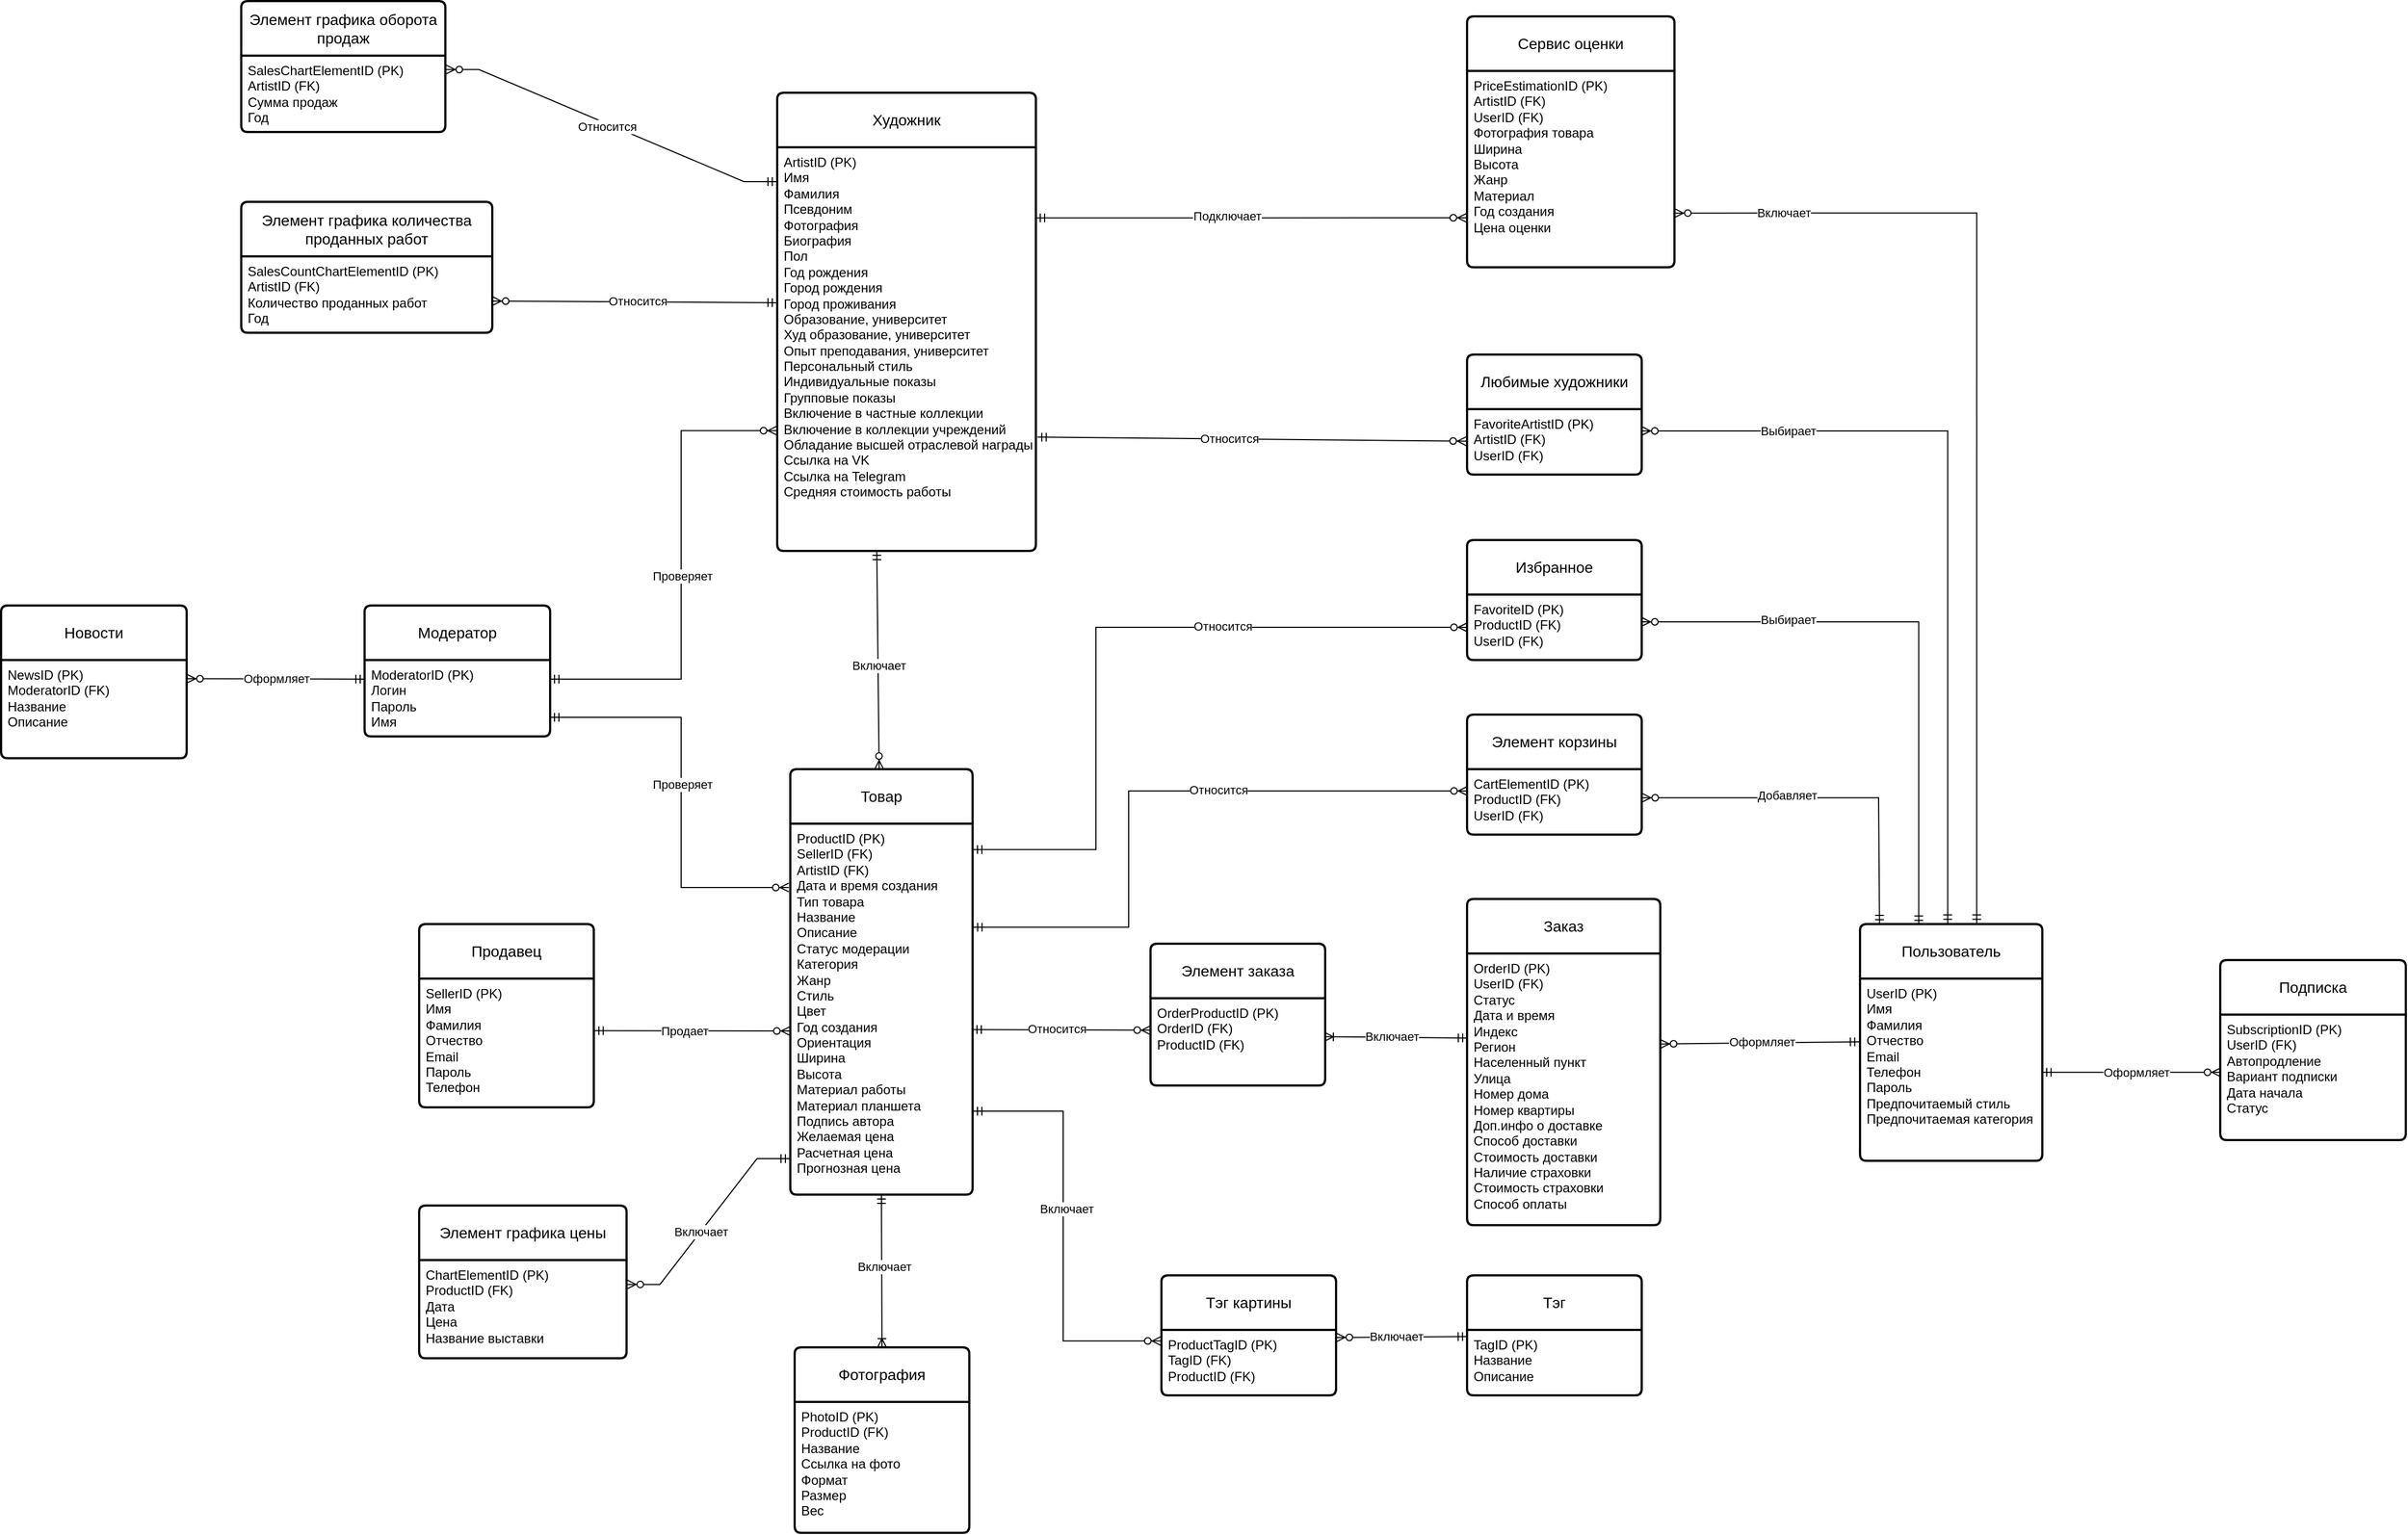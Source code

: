 <mxfile version="24.5.1" type="device">
  <diagram name="ERD 3 НФ" id="jO-on7NxnJroYGyvsP_D">
    <mxGraphModel dx="1696" dy="1676" grid="1" gridSize="10" guides="1" tooltips="1" connect="1" arrows="1" fold="1" page="1" pageScale="1" pageWidth="827" pageHeight="1169" math="0" shadow="0">
      <root>
        <mxCell id="5zkjgLcqmFGGX-YYX5kB-0" />
        <mxCell id="5zkjgLcqmFGGX-YYX5kB-1" parent="5zkjgLcqmFGGX-YYX5kB-0" />
        <mxCell id="5zkjgLcqmFGGX-YYX5kB-2" value="Товар" style="swimlane;childLayout=stackLayout;horizontal=1;startSize=50;horizontalStack=0;rounded=1;fontSize=14;fontStyle=0;strokeWidth=2;resizeParent=0;resizeLast=1;shadow=0;dashed=0;align=center;arcSize=4;whiteSpace=wrap;html=1;labelBackgroundColor=none;" parent="5zkjgLcqmFGGX-YYX5kB-1" vertex="1">
          <mxGeometry x="513" width="167" height="390" as="geometry" />
        </mxCell>
        <mxCell id="5zkjgLcqmFGGX-YYX5kB-3" value="&lt;div&gt;ProductID (PK)&lt;/div&gt;&lt;div&gt;SellerID&amp;nbsp;&lt;span style=&quot;background-color: initial;&quot;&gt;(FK)&lt;/span&gt;&lt;br&gt;&lt;/div&gt;&lt;div&gt;&lt;span style=&quot;&quot;&gt;ArtistID&amp;nbsp;&lt;/span&gt;&lt;span style=&quot;background-color: initial;&quot;&gt;(FK)&lt;/span&gt;&lt;/div&gt;&lt;div&gt;&lt;span style=&quot;&quot;&gt;Дата и время создания&lt;/span&gt;&lt;/div&gt;&lt;div&gt;&lt;span style=&quot;&quot;&gt;Тип товара&lt;/span&gt;&lt;/div&gt;&lt;div&gt;&lt;span style=&quot;&quot;&gt;Название&lt;/span&gt;&lt;br&gt;&lt;/div&gt;&lt;div&gt;&lt;span style=&quot;&quot;&gt;Описание&lt;/span&gt;&lt;/div&gt;&lt;div&gt;Статус модерации&lt;/div&gt;&lt;div&gt;&lt;span style=&quot;&quot;&gt;Категория&lt;/span&gt;&lt;/div&gt;&lt;div&gt;&lt;div&gt;&lt;span style=&quot;&quot;&gt;Жанр&lt;/span&gt;&lt;span style=&quot;&quot;&gt;&lt;br&gt;&lt;/span&gt;&lt;/div&gt;&lt;div&gt;&lt;div&gt;&lt;span style=&quot;&quot;&gt;Стиль&lt;/span&gt;&lt;/div&gt;&lt;div&gt;&lt;span style=&quot;&quot;&gt;Цвет&lt;/span&gt;&lt;/div&gt;&lt;/div&gt;&lt;/div&gt;&lt;div&gt;&lt;div&gt;&lt;span style=&quot;&quot;&gt;Год создания&lt;/span&gt;&lt;/div&gt;&lt;/div&gt;&lt;div&gt;&lt;div&gt;&lt;div&gt;&lt;span style=&quot;&quot;&gt;Ориентация&lt;/span&gt;&lt;/div&gt;&lt;/div&gt;&lt;div&gt;&lt;span style=&quot;&quot;&gt;Ширина&lt;/span&gt;&lt;/div&gt;&lt;/div&gt;&lt;div&gt;&lt;span style=&quot;&quot;&gt;Высота&lt;/span&gt;&lt;/div&gt;&lt;div&gt;&lt;div&gt;&lt;span style=&quot;&quot;&gt;Материал работы&lt;br&gt;&lt;/span&gt;&lt;/div&gt;&lt;div&gt;&lt;span style=&quot;&quot;&gt;Материал планшета&lt;/span&gt;&lt;/div&gt;&lt;div&gt;&lt;div&gt;&lt;span style=&quot;&quot;&gt;Подпись автора&lt;/span&gt;&lt;br&gt;&lt;/div&gt;&lt;/div&gt;&lt;div&gt;&lt;div&gt;&lt;span style=&quot;&quot;&gt;Желаемая цена&lt;/span&gt;&lt;/div&gt;&lt;/div&gt;&lt;/div&gt;&lt;div&gt;&lt;span style=&quot;&quot;&gt;Расчетная цена&lt;/span&gt;&lt;div&gt;&lt;span style=&quot;&quot;&gt;Прогнозная цена&lt;/span&gt;&lt;/div&gt;&lt;/div&gt;" style="align=left;strokeColor=none;fillColor=none;spacingLeft=4;fontSize=12;verticalAlign=top;resizable=0;rotatable=0;part=1;html=1;fontColor=default;labelBackgroundColor=none;" parent="5zkjgLcqmFGGX-YYX5kB-2" vertex="1">
          <mxGeometry y="50" width="167" height="340" as="geometry" />
        </mxCell>
        <mxCell id="5zkjgLcqmFGGX-YYX5kB-4" value="Пользователь" style="swimlane;childLayout=stackLayout;horizontal=1;startSize=50;horizontalStack=0;rounded=1;fontSize=14;fontStyle=0;strokeWidth=2;resizeParent=0;resizeLast=1;shadow=0;dashed=0;align=center;arcSize=4;whiteSpace=wrap;html=1;labelBackgroundColor=none;" parent="5zkjgLcqmFGGX-YYX5kB-1" vertex="1">
          <mxGeometry x="1493" y="142" width="167" height="217" as="geometry" />
        </mxCell>
        <mxCell id="5zkjgLcqmFGGX-YYX5kB-5" value="UserID&amp;nbsp;(PK)&lt;div&gt;&lt;span style=&quot;&quot;&gt;Имя&lt;/span&gt;&lt;div&gt;&lt;span style=&quot;&quot;&gt;Фамилия&lt;/span&gt;&lt;/div&gt;&lt;div&gt;&lt;span style=&quot;&quot;&gt;Отчество&lt;/span&gt;&lt;/div&gt;&lt;div&gt;&lt;span style=&quot;&quot;&gt;Email&lt;/span&gt;&lt;/div&gt;&lt;div&gt;&lt;span style=&quot;&quot;&gt;Телефон&lt;/span&gt;&lt;/div&gt;&lt;div&gt;&lt;span style=&quot;&quot;&gt;Пароль&lt;/span&gt;&lt;/div&gt;&lt;div&gt;&lt;span style=&quot;&quot;&gt;Предпочитаемый стиль&lt;/span&gt;&lt;br&gt;&lt;/div&gt;&lt;/div&gt;&lt;div&gt;&lt;span style=&quot;&quot;&gt;&lt;font&gt;Предпочитаемая категория&lt;/font&gt;&lt;/span&gt;&lt;/div&gt;" style="align=left;strokeColor=none;fillColor=none;spacingLeft=4;fontSize=12;verticalAlign=top;resizable=0;rotatable=0;part=1;html=1;fontColor=default;labelBackgroundColor=none;" parent="5zkjgLcqmFGGX-YYX5kB-4" vertex="1">
          <mxGeometry y="50" width="167" height="167" as="geometry" />
        </mxCell>
        <mxCell id="5zkjgLcqmFGGX-YYX5kB-6" value="&lt;span style=&quot;&quot;&gt;Заказ&lt;/span&gt;" style="swimlane;childLayout=stackLayout;horizontal=1;startSize=50;horizontalStack=0;rounded=1;fontSize=14;fontStyle=0;strokeWidth=2;resizeParent=0;resizeLast=1;shadow=0;dashed=0;align=center;arcSize=4;whiteSpace=wrap;html=1;labelBackgroundColor=none;" parent="5zkjgLcqmFGGX-YYX5kB-1" vertex="1">
          <mxGeometry x="1133" y="119" width="177" height="299" as="geometry" />
        </mxCell>
        <mxCell id="5zkjgLcqmFGGX-YYX5kB-7" value="&lt;div&gt;OrderID (PK)&lt;/div&gt;&lt;div&gt;UserID&lt;span style=&quot;background-color: initial;&quot;&gt;&amp;nbsp;&lt;/span&gt;&lt;span style=&quot;background-color: initial;&quot;&gt;(FK)&lt;/span&gt;&lt;/div&gt;&lt;div&gt;Статус&lt;br&gt;&lt;/div&gt;&lt;div&gt;Дата и время&lt;/div&gt;&lt;div&gt;&lt;span style=&quot;background-color: initial;&quot;&gt;Индекс&lt;/span&gt;&lt;/div&gt;&lt;div&gt;&lt;span style=&quot;background-color: initial;&quot;&gt;Регион&lt;/span&gt;&lt;/div&gt;&lt;div&gt;Населенный пункт&lt;/div&gt;&lt;div&gt;Улица&lt;/div&gt;&lt;div&gt;Номер дома&lt;/div&gt;&lt;div&gt;Номер квартиры&lt;/div&gt;&lt;div&gt;&lt;span style=&quot;background-color: initial;&quot;&gt;Доп.инфо о доставке&lt;/span&gt;&lt;/div&gt;&lt;div&gt;Способ доставки&lt;br&gt;&lt;/div&gt;&lt;div&gt;Стоимость доставки&lt;/div&gt;&lt;div&gt;Наличие страховки&lt;/div&gt;&lt;div&gt;Стоимость страховки&lt;/div&gt;&lt;div&gt;Способ оплаты&lt;/div&gt;" style="align=left;strokeColor=none;fillColor=none;spacingLeft=4;fontSize=12;verticalAlign=top;resizable=0;rotatable=0;part=1;html=1;fontColor=default;labelBackgroundColor=none;" parent="5zkjgLcqmFGGX-YYX5kB-6" vertex="1">
          <mxGeometry y="50" width="177" height="249" as="geometry" />
        </mxCell>
        <mxCell id="5zkjgLcqmFGGX-YYX5kB-8" value="Художник" style="swimlane;childLayout=stackLayout;horizontal=1;startSize=50;horizontalStack=0;rounded=1;fontSize=14;fontStyle=0;strokeWidth=2;resizeParent=0;resizeLast=1;shadow=0;dashed=0;align=center;arcSize=4;whiteSpace=wrap;html=1;labelBackgroundColor=none;" parent="5zkjgLcqmFGGX-YYX5kB-1" vertex="1">
          <mxGeometry x="501" y="-620" width="237" height="420" as="geometry" />
        </mxCell>
        <mxCell id="5zkjgLcqmFGGX-YYX5kB-9" value="ArtistID (PK)&lt;div&gt;&lt;div&gt;Имя&lt;/div&gt;&lt;div&gt;Фамилия&lt;/div&gt;&lt;div&gt;Псевдоним&lt;/div&gt;&lt;div&gt;Фотография&lt;/div&gt;&lt;div&gt;Биография&lt;/div&gt;&lt;div&gt;Пол&lt;/div&gt;&lt;div&gt;Год рождения&lt;/div&gt;&lt;div&gt;Город рождения&lt;/div&gt;&lt;div&gt;Город проживания&lt;/div&gt;&lt;div&gt;Образование, университет&lt;/div&gt;&lt;div&gt;Худ образование, университет&lt;/div&gt;&lt;div&gt;Опыт преподавания, университет&lt;/div&gt;&lt;div&gt;Персональный стиль&lt;/div&gt;&lt;div&gt;Индивидуальные показы&lt;/div&gt;&lt;div&gt;Групповые показы&lt;br&gt;&lt;/div&gt;&lt;div&gt;Включение в частные коллекции&lt;/div&gt;&lt;div&gt;&lt;span style=&quot;background-color: initial;&quot;&gt;Включение в коллекции учреждений&lt;/span&gt;&lt;/div&gt;&lt;div&gt;&lt;span style=&quot;background-color: initial;&quot;&gt;Обладание высшей отраслевой награды&lt;/span&gt;&lt;/div&gt;&lt;div&gt;&lt;span style=&quot;background-color: initial;&quot;&gt;Ссылка на VK&lt;/span&gt;&lt;br&gt;&lt;/div&gt;&lt;div&gt;&lt;div&gt;Ссылка на Telegram&lt;/div&gt;&lt;/div&gt;&lt;div&gt;Средняя стоимость работы&lt;/div&gt;&lt;/div&gt;" style="align=left;strokeColor=none;fillColor=none;spacingLeft=4;fontSize=12;verticalAlign=top;resizable=0;rotatable=0;part=1;html=1;fontColor=default;labelBackgroundColor=none;" parent="5zkjgLcqmFGGX-YYX5kB-8" vertex="1">
          <mxGeometry y="50" width="237" height="370" as="geometry" />
        </mxCell>
        <mxCell id="5zkjgLcqmFGGX-YYX5kB-10" value="&lt;span style=&quot;&quot;&gt;Продавец&lt;/span&gt;" style="swimlane;childLayout=stackLayout;horizontal=1;startSize=50;horizontalStack=0;rounded=1;fontSize=14;fontStyle=0;strokeWidth=2;resizeParent=0;resizeLast=1;shadow=0;dashed=0;align=center;arcSize=4;whiteSpace=wrap;html=1;labelBackgroundColor=none;" parent="5zkjgLcqmFGGX-YYX5kB-1" vertex="1">
          <mxGeometry x="173" y="142" width="160" height="168" as="geometry">
            <mxRectangle x="720" y="210" width="100" height="50" as="alternateBounds" />
          </mxGeometry>
        </mxCell>
        <mxCell id="5zkjgLcqmFGGX-YYX5kB-11" value="&lt;div&gt;SellerID&lt;span style=&quot;background-color: initial;&quot;&gt;&amp;nbsp;&lt;/span&gt;&lt;span style=&quot;background-color: initial;&quot;&gt;(PK)&lt;/span&gt;&lt;/div&gt;&lt;div&gt;Имя&lt;/div&gt;&lt;div&gt;Фамилия&lt;/div&gt;&lt;div&gt;Отчество&lt;/div&gt;&lt;div&gt;&lt;div&gt;Email&lt;/div&gt;&lt;/div&gt;&lt;div&gt;Пароль&lt;/div&gt;&lt;div&gt;&lt;span style=&quot;&quot;&gt;Телефон&lt;/span&gt;&lt;/div&gt;" style="align=left;strokeColor=none;fillColor=none;spacingLeft=4;fontSize=12;verticalAlign=top;resizable=0;rotatable=0;part=1;html=1;fontColor=default;labelBackgroundColor=none;" parent="5zkjgLcqmFGGX-YYX5kB-10" vertex="1">
          <mxGeometry y="50" width="160" height="118" as="geometry" />
        </mxCell>
        <mxCell id="5zkjgLcqmFGGX-YYX5kB-12" value="&lt;span style=&quot;&quot;&gt;Элемент заказа&lt;/span&gt;" style="swimlane;childLayout=stackLayout;horizontal=1;startSize=50;horizontalStack=0;rounded=1;fontSize=14;fontStyle=0;strokeWidth=2;resizeParent=0;resizeLast=1;shadow=0;dashed=0;align=center;arcSize=4;whiteSpace=wrap;html=1;labelBackgroundColor=none;" parent="5zkjgLcqmFGGX-YYX5kB-1" vertex="1">
          <mxGeometry x="843" y="160" width="160" height="130" as="geometry" />
        </mxCell>
        <mxCell id="5zkjgLcqmFGGX-YYX5kB-13" value="&lt;div&gt;&lt;span style=&quot;&quot;&gt;OrderProductID&lt;/span&gt;&lt;span style=&quot;background-color: initial;&quot;&gt;&amp;nbsp;&lt;/span&gt;&lt;span style=&quot;background-color: initial;&quot;&gt;(PK)&lt;/span&gt;&lt;/div&gt;&lt;div&gt;&lt;span style=&quot;&quot;&gt;OrderID&lt;/span&gt;&lt;span style=&quot;background-color: initial;&quot;&gt;&amp;nbsp;&lt;/span&gt;&lt;span style=&quot;background-color: initial;&quot;&gt;(FK)&lt;/span&gt;&lt;br&gt;&lt;/div&gt;&lt;div&gt;ProductID&lt;span style=&quot;background-color: initial;&quot;&gt;&amp;nbsp;&lt;/span&gt;&lt;span style=&quot;background-color: initial;&quot;&gt;(FK)&lt;/span&gt;&lt;/div&gt;" style="align=left;strokeColor=none;fillColor=none;spacingLeft=4;fontSize=12;verticalAlign=top;resizable=0;rotatable=0;part=1;html=1;fontColor=default;labelBackgroundColor=none;" parent="5zkjgLcqmFGGX-YYX5kB-12" vertex="1">
          <mxGeometry y="50" width="160" height="80" as="geometry" />
        </mxCell>
        <mxCell id="5zkjgLcqmFGGX-YYX5kB-14" value="" style="fontSize=12;html=1;endArrow=ERzeroToMany;startArrow=ERmandOne;rounded=0;exitX=0.385;exitY=1;exitDx=0;exitDy=0;exitPerimeter=0;fontColor=default;labelBackgroundColor=none;" parent="5zkjgLcqmFGGX-YYX5kB-1" source="5zkjgLcqmFGGX-YYX5kB-9" target="5zkjgLcqmFGGX-YYX5kB-2" edge="1">
          <mxGeometry width="100" height="100" relative="1" as="geometry">
            <mxPoint x="613" y="350" as="sourcePoint" />
            <mxPoint x="603" y="-20" as="targetPoint" />
          </mxGeometry>
        </mxCell>
        <mxCell id="2_HIynneeQPBc5xJxg09-22" value="Включает" style="edgeLabel;html=1;align=center;verticalAlign=middle;resizable=0;points=[];" parent="5zkjgLcqmFGGX-YYX5kB-14" vertex="1" connectable="0">
          <mxGeometry x="0.048" relative="1" as="geometry">
            <mxPoint as="offset" />
          </mxGeometry>
        </mxCell>
        <mxCell id="5zkjgLcqmFGGX-YYX5kB-15" value="" style="fontSize=12;html=1;endArrow=ERzeroToMany;startArrow=ERmandOne;rounded=0;exitX=1.004;exitY=0.405;exitDx=0;exitDy=0;exitPerimeter=0;entryX=-0.002;entryY=0.538;entryDx=0;entryDy=0;entryPerimeter=0;fontColor=default;labelBackgroundColor=none;" parent="5zkjgLcqmFGGX-YYX5kB-1" source="5zkjgLcqmFGGX-YYX5kB-11" edge="1">
          <mxGeometry width="100" height="100" relative="1" as="geometry">
            <mxPoint x="333.64" y="249.552" as="sourcePoint" />
            <mxPoint x="512.68" y="240.06" as="targetPoint" />
          </mxGeometry>
        </mxCell>
        <mxCell id="2_HIynneeQPBc5xJxg09-0" value="Продает" style="edgeLabel;html=1;align=center;verticalAlign=middle;resizable=0;points=[];" parent="5zkjgLcqmFGGX-YYX5kB-15" vertex="1" connectable="0">
          <mxGeometry x="-0.247" relative="1" as="geometry">
            <mxPoint x="15" as="offset" />
          </mxGeometry>
        </mxCell>
        <mxCell id="5zkjgLcqmFGGX-YYX5kB-16" value="" style="fontSize=12;html=1;endArrow=ERzeroToMany;startArrow=ERmandOne;rounded=0;entryX=1.001;entryY=0.333;entryDx=0;entryDy=0;entryPerimeter=0;exitX=-0.005;exitY=0.347;exitDx=0;exitDy=0;exitPerimeter=0;fontColor=default;labelBackgroundColor=none;" parent="5zkjgLcqmFGGX-YYX5kB-1" source="5zkjgLcqmFGGX-YYX5kB-5" target="5zkjgLcqmFGGX-YYX5kB-7" edge="1">
          <mxGeometry width="100" height="100" relative="1" as="geometry">
            <mxPoint x="6" y="210" as="sourcePoint" />
            <mxPoint x="6" y="410" as="targetPoint" />
          </mxGeometry>
        </mxCell>
        <mxCell id="2_HIynneeQPBc5xJxg09-1" value="Оформляет" style="edgeLabel;html=1;align=center;verticalAlign=middle;resizable=0;points=[];" parent="5zkjgLcqmFGGX-YYX5kB-16" vertex="1" connectable="0">
          <mxGeometry x="0.027" y="1" relative="1" as="geometry">
            <mxPoint x="4" y="-2" as="offset" />
          </mxGeometry>
        </mxCell>
        <mxCell id="5zkjgLcqmFGGX-YYX5kB-17" value="" style="fontSize=12;html=1;endArrow=ERoneToMany;startArrow=ERmandOne;rounded=0;entryX=0.997;entryY=0.441;entryDx=0;entryDy=0;entryPerimeter=0;exitX=0;exitY=0.311;exitDx=0;exitDy=0;exitPerimeter=0;fontColor=default;labelBackgroundColor=none;" parent="5zkjgLcqmFGGX-YYX5kB-1" source="5zkjgLcqmFGGX-YYX5kB-7" target="5zkjgLcqmFGGX-YYX5kB-13" edge="1">
          <mxGeometry width="100" height="100" relative="1" as="geometry">
            <mxPoint x="143" y="114.71" as="sourcePoint" />
            <mxPoint x="227" y="114.71" as="targetPoint" />
          </mxGeometry>
        </mxCell>
        <mxCell id="2_HIynneeQPBc5xJxg09-10" value="Включает" style="edgeLabel;html=1;align=center;verticalAlign=middle;resizable=0;points=[];" parent="5zkjgLcqmFGGX-YYX5kB-17" vertex="1" connectable="0">
          <mxGeometry x="0.121" relative="1" as="geometry">
            <mxPoint x="4" y="-1" as="offset" />
          </mxGeometry>
        </mxCell>
        <mxCell id="5zkjgLcqmFGGX-YYX5kB-18" value="" style="fontSize=12;html=1;endArrow=ERzeroToMany;startArrow=ERmandOne;rounded=0;entryX=-0.001;entryY=0.366;entryDx=0;entryDy=0;entryPerimeter=0;exitX=1;exitY=0.555;exitDx=0;exitDy=0;exitPerimeter=0;fontColor=default;labelBackgroundColor=none;" parent="5zkjgLcqmFGGX-YYX5kB-1" source="5zkjgLcqmFGGX-YYX5kB-3" target="5zkjgLcqmFGGX-YYX5kB-13" edge="1">
          <mxGeometry width="100" height="100" relative="1" as="geometry">
            <mxPoint x="453" y="154" as="sourcePoint" />
            <mxPoint x="453" y="76" as="targetPoint" />
          </mxGeometry>
        </mxCell>
        <mxCell id="2_HIynneeQPBc5xJxg09-11" value="Относится" style="edgeLabel;html=1;align=center;verticalAlign=middle;resizable=0;points=[];" parent="5zkjgLcqmFGGX-YYX5kB-18" vertex="1" connectable="0">
          <mxGeometry x="-0.18" y="1" relative="1" as="geometry">
            <mxPoint x="10" as="offset" />
          </mxGeometry>
        </mxCell>
        <mxCell id="5zkjgLcqmFGGX-YYX5kB-19" value="&lt;span style=&quot;&quot;&gt;Фотография&lt;/span&gt;" style="swimlane;childLayout=stackLayout;horizontal=1;startSize=50;horizontalStack=0;rounded=1;fontSize=14;fontStyle=0;strokeWidth=2;resizeParent=0;resizeLast=1;shadow=0;dashed=0;align=center;arcSize=4;whiteSpace=wrap;html=1;labelBackgroundColor=none;" parent="5zkjgLcqmFGGX-YYX5kB-1" vertex="1">
          <mxGeometry x="517" y="530" width="160" height="170" as="geometry" />
        </mxCell>
        <mxCell id="5zkjgLcqmFGGX-YYX5kB-20" value="PhotoID&amp;nbsp;(PK)&lt;div&gt;ProductID&amp;nbsp;(FK)&lt;br&gt;&lt;div&gt;Название&lt;/div&gt;&lt;div&gt;Ссылка на фото&lt;/div&gt;&lt;div&gt;Формат&lt;/div&gt;&lt;div&gt;Размер&lt;/div&gt;&lt;div&gt;Вес&lt;/div&gt;&lt;/div&gt;" style="align=left;strokeColor=none;fillColor=none;spacingLeft=4;fontSize=12;verticalAlign=top;resizable=0;rotatable=0;part=1;html=1;fontColor=default;labelBackgroundColor=none;" parent="5zkjgLcqmFGGX-YYX5kB-19" vertex="1">
          <mxGeometry y="50" width="160" height="120" as="geometry" />
        </mxCell>
        <mxCell id="5zkjgLcqmFGGX-YYX5kB-21" value="" style="fontSize=12;html=1;endArrow=ERoneToMany;startArrow=ERmandOne;rounded=0;fontColor=default;labelBackgroundColor=none;exitX=0.5;exitY=1;exitDx=0;exitDy=0;entryX=0.5;entryY=0;entryDx=0;entryDy=0;" parent="5zkjgLcqmFGGX-YYX5kB-1" source="5zkjgLcqmFGGX-YYX5kB-3" target="5zkjgLcqmFGGX-YYX5kB-19" edge="1">
          <mxGeometry width="100" height="100" relative="1" as="geometry">
            <mxPoint x="633" y="420" as="sourcePoint" />
            <mxPoint x="593" y="500" as="targetPoint" />
          </mxGeometry>
        </mxCell>
        <mxCell id="2_HIynneeQPBc5xJxg09-6" value="Включает" style="edgeLabel;html=1;align=center;verticalAlign=middle;resizable=0;points=[];" parent="5zkjgLcqmFGGX-YYX5kB-21" vertex="1" connectable="0">
          <mxGeometry x="-0.062" y="2" relative="1" as="geometry">
            <mxPoint as="offset" />
          </mxGeometry>
        </mxCell>
        <mxCell id="5zkjgLcqmFGGX-YYX5kB-22" value="&lt;span style=&quot;&quot;&gt;Тэг&lt;/span&gt;" style="swimlane;childLayout=stackLayout;horizontal=1;startSize=50;horizontalStack=0;rounded=1;fontSize=14;fontStyle=0;strokeWidth=2;resizeParent=0;resizeLast=1;shadow=0;dashed=0;align=center;arcSize=4;whiteSpace=wrap;html=1;labelBackgroundColor=none;" parent="5zkjgLcqmFGGX-YYX5kB-1" vertex="1">
          <mxGeometry x="1133" y="464" width="160" height="110" as="geometry" />
        </mxCell>
        <mxCell id="5zkjgLcqmFGGX-YYX5kB-23" value="&lt;span style=&quot;&quot;&gt;TagID&lt;/span&gt;&amp;nbsp;(PK)&lt;div&gt;&lt;span style=&quot;&quot;&gt;Название&lt;/span&gt;&lt;/div&gt;&lt;div&gt;&lt;span style=&quot;&quot;&gt;Описание&lt;/span&gt;&lt;/div&gt;" style="align=left;strokeColor=none;fillColor=none;spacingLeft=4;fontSize=12;verticalAlign=top;resizable=0;rotatable=0;part=1;html=1;fontColor=default;labelBackgroundColor=none;" parent="5zkjgLcqmFGGX-YYX5kB-22" vertex="1">
          <mxGeometry y="50" width="160" height="60" as="geometry" />
        </mxCell>
        <mxCell id="5zkjgLcqmFGGX-YYX5kB-24" value="&lt;span style=&quot;&quot;&gt;Элемент корзины&lt;/span&gt;" style="swimlane;childLayout=stackLayout;horizontal=1;startSize=50;horizontalStack=0;rounded=1;fontSize=14;fontStyle=0;strokeWidth=2;resizeParent=0;resizeLast=1;shadow=0;dashed=0;align=center;arcSize=4;whiteSpace=wrap;html=1;labelBackgroundColor=none;" parent="5zkjgLcqmFGGX-YYX5kB-1" vertex="1">
          <mxGeometry x="1133" y="-50" width="160" height="110" as="geometry" />
        </mxCell>
        <mxCell id="5zkjgLcqmFGGX-YYX5kB-25" value="&lt;div&gt;&lt;span style=&quot;&quot;&gt;CartElementID&lt;/span&gt;&lt;span style=&quot;background-color: initial;&quot;&gt;&amp;nbsp;&lt;/span&gt;&lt;span style=&quot;background-color: initial;&quot;&gt;(PK)&lt;/span&gt;&lt;/div&gt;&lt;div&gt;&lt;span style=&quot;&quot;&gt;ProductID&lt;/span&gt;&lt;span style=&quot;background-color: initial;&quot;&gt;&amp;nbsp;&lt;/span&gt;&lt;span style=&quot;background-color: initial;&quot;&gt;(FK)&lt;/span&gt;&lt;br&gt;&lt;/div&gt;&lt;div&gt;&lt;div&gt;UserID&lt;span style=&quot;background-color: initial;&quot;&gt;&amp;nbsp;&lt;/span&gt;&lt;span style=&quot;background-color: initial;&quot;&gt;(FK)&lt;/span&gt;&lt;/div&gt;&lt;/div&gt;" style="align=left;strokeColor=none;fillColor=none;spacingLeft=4;fontSize=12;verticalAlign=top;resizable=0;rotatable=0;part=1;html=1;fontColor=default;labelBackgroundColor=none;" parent="5zkjgLcqmFGGX-YYX5kB-24" vertex="1">
          <mxGeometry y="50" width="160" height="60" as="geometry" />
        </mxCell>
        <mxCell id="5zkjgLcqmFGGX-YYX5kB-26" value="" style="fontSize=12;html=1;endArrow=ERzeroToMany;startArrow=ERmandOne;rounded=0;edgeStyle=elbowEdgeStyle;entryX=1.002;entryY=0.437;entryDx=0;entryDy=0;entryPerimeter=0;exitX=0.107;exitY=0;exitDx=0;exitDy=0;exitPerimeter=0;fontColor=default;labelBackgroundColor=none;" parent="5zkjgLcqmFGGX-YYX5kB-1" source="5zkjgLcqmFGGX-YYX5kB-4" target="5zkjgLcqmFGGX-YYX5kB-25" edge="1">
          <mxGeometry width="100" height="100" relative="1" as="geometry">
            <mxPoint x="1523" y="140" as="sourcePoint" />
            <mxPoint x="73" as="targetPoint" />
            <Array as="points">
              <mxPoint x="1510" y="80" />
            </Array>
          </mxGeometry>
        </mxCell>
        <mxCell id="2_HIynneeQPBc5xJxg09-16" value="Добавляет" style="edgeLabel;html=1;align=center;verticalAlign=middle;resizable=0;points=[];" parent="5zkjgLcqmFGGX-YYX5kB-26" vertex="1" connectable="0">
          <mxGeometry x="0.483" y="1" relative="1" as="geometry">
            <mxPoint x="46" y="-3" as="offset" />
          </mxGeometry>
        </mxCell>
        <mxCell id="5zkjgLcqmFGGX-YYX5kB-27" value="" style="fontSize=12;html=1;endArrow=ERzeroToMany;startArrow=ERmandOne;rounded=0;edgeStyle=orthogonalEdgeStyle;elbow=vertical;fontColor=default;labelBackgroundColor=none;exitX=1.004;exitY=0.279;exitDx=0;exitDy=0;exitPerimeter=0;" parent="5zkjgLcqmFGGX-YYX5kB-1" source="5zkjgLcqmFGGX-YYX5kB-3" edge="1">
          <mxGeometry width="100" height="100" relative="1" as="geometry">
            <mxPoint x="673" y="145" as="sourcePoint" />
            <mxPoint x="1133" y="20" as="targetPoint" />
            <Array as="points">
              <mxPoint x="823" y="145" />
              <mxPoint x="823" y="20" />
            </Array>
          </mxGeometry>
        </mxCell>
        <mxCell id="2_HIynneeQPBc5xJxg09-12" value="Относится" style="edgeLabel;html=1;align=center;verticalAlign=middle;resizable=0;points=[];" parent="5zkjgLcqmFGGX-YYX5kB-27" vertex="1" connectable="0">
          <mxGeometry x="0.106" relative="1" as="geometry">
            <mxPoint x="30" y="-1" as="offset" />
          </mxGeometry>
        </mxCell>
        <mxCell id="5zkjgLcqmFGGX-YYX5kB-28" value="&lt;span style=&quot;&quot;&gt;Любимые художники&lt;/span&gt;" style="swimlane;childLayout=stackLayout;horizontal=1;startSize=50;horizontalStack=0;rounded=1;fontSize=14;fontStyle=0;strokeWidth=2;resizeParent=0;resizeLast=1;shadow=0;dashed=0;align=center;arcSize=4;whiteSpace=wrap;html=1;labelBackgroundColor=none;" parent="5zkjgLcqmFGGX-YYX5kB-1" vertex="1">
          <mxGeometry x="1133" y="-380" width="160" height="110" as="geometry" />
        </mxCell>
        <mxCell id="5zkjgLcqmFGGX-YYX5kB-29" value="&lt;div&gt;FavoriteArtistID (PK)&lt;/div&gt;&lt;div&gt;ArtistID (FK)&lt;/div&gt;&lt;div&gt;&lt;div&gt;UserID&amp;nbsp;&lt;span style=&quot;background-color: initial;&quot;&gt;(FK)&lt;/span&gt;&lt;/div&gt;&lt;/div&gt;" style="align=left;strokeColor=none;fillColor=none;spacingLeft=4;fontSize=12;verticalAlign=top;resizable=0;rotatable=0;part=1;html=1;fontColor=default;labelBackgroundColor=none;" parent="5zkjgLcqmFGGX-YYX5kB-28" vertex="1">
          <mxGeometry y="50" width="160" height="60" as="geometry" />
        </mxCell>
        <mxCell id="5zkjgLcqmFGGX-YYX5kB-30" value="" style="fontSize=12;html=1;endArrow=ERzeroToMany;startArrow=ERmandOne;rounded=0;edgeStyle=elbowEdgeStyle;elbow=vertical;exitX=0.481;exitY=-0.002;exitDx=0;exitDy=0;exitPerimeter=0;fontColor=default;labelBackgroundColor=none;" parent="5zkjgLcqmFGGX-YYX5kB-1" source="5zkjgLcqmFGGX-YYX5kB-4" target="5zkjgLcqmFGGX-YYX5kB-29" edge="1">
          <mxGeometry width="100" height="100" relative="1" as="geometry">
            <mxPoint x="1613" y="190" as="sourcePoint" />
            <mxPoint x="-47" y="-140" as="targetPoint" />
            <Array as="points">
              <mxPoint x="1413" y="-310" />
            </Array>
          </mxGeometry>
        </mxCell>
        <mxCell id="2_HIynneeQPBc5xJxg09-14" value="Выбирает" style="edgeLabel;html=1;align=center;verticalAlign=middle;resizable=0;points=[];" parent="5zkjgLcqmFGGX-YYX5kB-30" vertex="1" connectable="0">
          <mxGeometry x="-0.569" y="-1" relative="1" as="geometry">
            <mxPoint x="-148" y="-294" as="offset" />
          </mxGeometry>
        </mxCell>
        <mxCell id="5zkjgLcqmFGGX-YYX5kB-31" value="" style="fontSize=12;html=1;endArrow=ERzeroToMany;startArrow=ERmandOne;rounded=0;entryX=-0.005;entryY=0.49;entryDx=0;entryDy=0;exitX=1.006;exitY=0.718;exitDx=0;exitDy=0;exitPerimeter=0;entryPerimeter=0;fontColor=default;labelBackgroundColor=none;" parent="5zkjgLcqmFGGX-YYX5kB-1" source="5zkjgLcqmFGGX-YYX5kB-9" target="5zkjgLcqmFGGX-YYX5kB-29" edge="1">
          <mxGeometry width="100" height="100" relative="1" as="geometry">
            <mxPoint x="515" y="-347" as="sourcePoint" />
            <mxPoint x="203" y="-189.56" as="targetPoint" />
          </mxGeometry>
        </mxCell>
        <mxCell id="2_HIynneeQPBc5xJxg09-21" value="Относится" style="edgeLabel;html=1;align=center;verticalAlign=middle;resizable=0;points=[];" parent="5zkjgLcqmFGGX-YYX5kB-31" vertex="1" connectable="0">
          <mxGeometry x="-0.107" y="1" relative="1" as="geometry">
            <mxPoint as="offset" />
          </mxGeometry>
        </mxCell>
        <mxCell id="5zkjgLcqmFGGX-YYX5kB-32" value="&lt;span style=&quot;&quot;&gt;Тэг картины&lt;/span&gt;" style="swimlane;childLayout=stackLayout;horizontal=1;startSize=50;horizontalStack=0;rounded=1;fontSize=14;fontStyle=0;strokeWidth=2;resizeParent=0;resizeLast=1;shadow=0;dashed=0;align=center;arcSize=4;whiteSpace=wrap;html=1;labelBackgroundColor=none;" parent="5zkjgLcqmFGGX-YYX5kB-1" vertex="1">
          <mxGeometry x="853" y="464" width="160" height="110" as="geometry" />
        </mxCell>
        <mxCell id="5zkjgLcqmFGGX-YYX5kB-33" value="&lt;div&gt;&lt;span style=&quot;&quot;&gt;ProductTagID&lt;/span&gt;&lt;span style=&quot;background-color: initial;&quot;&gt;&amp;nbsp;&lt;/span&gt;&lt;span style=&quot;background-color: initial;&quot;&gt;(PK)&lt;/span&gt;&lt;/div&gt;&lt;div&gt;&lt;span style=&quot;background-color: initial;&quot;&gt;TagID&lt;/span&gt;&lt;span style=&quot;background-color: initial;&quot;&gt;&amp;nbsp;&lt;/span&gt;&lt;span style=&quot;background-color: initial;&quot;&gt;(FK)&lt;/span&gt;&lt;/div&gt;&lt;div&gt;&lt;span style=&quot;&quot;&gt;ProductID&lt;/span&gt;&lt;span style=&quot;background-color: initial;&quot;&gt;&amp;nbsp;&lt;/span&gt;&lt;span style=&quot;background-color: initial;&quot;&gt;(FK)&lt;/span&gt;&lt;/div&gt;&lt;div&gt;&lt;span style=&quot;font-family: monospace; font-size: 0px;&quot;&gt;%3CmxGraphModel%3E%3Croot%3E%3CmxCell%20id%3D%220%22%2F%3E%3CmxCell%20id%3D%221%22%20parent%3D%220%22%2F%3E%3CmxCell%20id%3D%222%22%20value%3D%22%D0%A2%D1%8D%D0%B3%22%20style%3D%22swimlane%3BchildLayout%3DstackLayout%3Bhorizontal%3D1%3BstartSize%3D50%3BhorizontalStack%3D0%3Brounded%3D1%3BfontSize%3D14%3BfontStyle%3D0%3BstrokeWidth%3D2%3BresizeParent%3D0%3BresizeLast%3D1%3Bshadow%3D0%3Bdashed%3D0%3Balign%3Dcenter%3BarcSize%3D4%3BwhiteSpace%3Dwrap%3Bhtml%3D1%3B%22%20vertex%3D%221%22%20parent%3D%221%22%3E%3CmxGeometry%20x%3D%22550%22%20y%3D%221080%22%20width%3D%22160%22%20height%3D%22110%22%20as%3D%22geometry%22%2F%3E%3C%2FmxCell%3E%3CmxCell%20id%3D%223%22%20value%3D%22*%20TagID%26lt%3Bdiv%26gt%3B%D0%9D%D0%B0%D0%B7%D0%B2%D0%B0%D0%BD%D0%B8%D0%B5%26lt%3B%2Fdiv%26gt%3B%26lt%3Bdiv%26gt%3B%D0%9E%D0%BF%D0%B8%D1%81%D0%B0%D0%BD%D0%B8%D0%B5%26lt%3B%2Fdiv%26gt%3B%22%20style%3D%22align%3Dleft%3BstrokeColor%3Dnone%3BfillColor%3Dnone%3BspacingLeft%3D4%3BfontSize%3D12%3BverticalAlign%3Dtop%3Bresizable%3D0%3Brotatable%3D0%3Bpart%3D1%3Bhtml%3D1%3B%22%20vertex%3D%221%22%20parent%3D%222%22%3E%3CmxGeometry%20y%3D%2250%22%20width%3D%22160%22%20height%3D%2260%22%20as%3D%22geometry%22%2F%3E%3C%2FmxCell%3E%3C%2Froot%3E%3C%2FmxGraphModel%3E&lt;/span&gt;&lt;/div&gt;" style="align=left;strokeColor=none;fillColor=none;spacingLeft=4;fontSize=12;verticalAlign=top;resizable=0;rotatable=0;part=1;html=1;fontColor=default;labelBackgroundColor=none;" parent="5zkjgLcqmFGGX-YYX5kB-32" vertex="1">
          <mxGeometry y="50" width="160" height="60" as="geometry" />
        </mxCell>
        <mxCell id="5zkjgLcqmFGGX-YYX5kB-34" value="" style="fontSize=12;html=1;endArrow=ERzeroToMany;startArrow=ERmandOne;rounded=0;entryX=1.001;entryY=0.116;entryDx=0;entryDy=0;entryPerimeter=0;exitX=-0.001;exitY=0.102;exitDx=0;exitDy=0;exitPerimeter=0;fontColor=default;labelBackgroundColor=none;" parent="5zkjgLcqmFGGX-YYX5kB-1" source="5zkjgLcqmFGGX-YYX5kB-23" target="5zkjgLcqmFGGX-YYX5kB-33" edge="1">
          <mxGeometry width="100" height="100" relative="1" as="geometry">
            <mxPoint x="2524" y="786" as="sourcePoint" />
            <mxPoint x="2303" y="784" as="targetPoint" />
          </mxGeometry>
        </mxCell>
        <mxCell id="2_HIynneeQPBc5xJxg09-8" value="Включает" style="edgeLabel;html=1;align=center;verticalAlign=middle;resizable=0;points=[];" parent="5zkjgLcqmFGGX-YYX5kB-34" vertex="1" connectable="0">
          <mxGeometry x="0.083" y="-1" relative="1" as="geometry">
            <mxPoint as="offset" />
          </mxGeometry>
        </mxCell>
        <mxCell id="5zkjgLcqmFGGX-YYX5kB-35" value="" style="fontSize=12;html=1;endArrow=ERzeroToMany;startArrow=ERmandOne;rounded=0;exitX=1.003;exitY=0.775;exitDx=0;exitDy=0;exitPerimeter=0;edgeStyle=elbowEdgeStyle;entryX=-0.003;entryY=0.169;entryDx=0;entryDy=0;entryPerimeter=0;fontColor=default;labelBackgroundColor=none;" parent="5zkjgLcqmFGGX-YYX5kB-1" source="5zkjgLcqmFGGX-YYX5kB-3" target="5zkjgLcqmFGGX-YYX5kB-33" edge="1">
          <mxGeometry width="100" height="100" relative="1" as="geometry">
            <mxPoint x="643" y="410" as="sourcePoint" />
            <mxPoint x="813" y="630" as="targetPoint" />
            <Array as="points">
              <mxPoint x="763" y="460" />
            </Array>
          </mxGeometry>
        </mxCell>
        <mxCell id="2_HIynneeQPBc5xJxg09-7" value="Включает" style="edgeLabel;html=1;align=center;verticalAlign=middle;resizable=0;points=[];" parent="5zkjgLcqmFGGX-YYX5kB-35" vertex="1" connectable="0">
          <mxGeometry x="-0.104" y="3" relative="1" as="geometry">
            <mxPoint as="offset" />
          </mxGeometry>
        </mxCell>
        <mxCell id="5zkjgLcqmFGGX-YYX5kB-36" value="&lt;span style=&quot;&quot;&gt;Подписка&lt;/span&gt;" style="swimlane;childLayout=stackLayout;horizontal=1;startSize=50;horizontalStack=0;rounded=1;fontSize=14;fontStyle=0;strokeWidth=2;resizeParent=0;resizeLast=1;shadow=0;dashed=0;align=center;arcSize=4;whiteSpace=wrap;html=1;labelBackgroundColor=none;" parent="5zkjgLcqmFGGX-YYX5kB-1" vertex="1">
          <mxGeometry x="1823" y="175" width="170" height="165" as="geometry" />
        </mxCell>
        <mxCell id="5zkjgLcqmFGGX-YYX5kB-37" value="SubscriptionID&amp;nbsp;(PK)&lt;div&gt;UserID&lt;span style=&quot;background-color: initial;&quot;&gt;&amp;nbsp;&lt;/span&gt;&lt;span style=&quot;background-color: initial;&quot;&gt;(FK)&lt;/span&gt;&lt;/div&gt;&lt;div&gt;&lt;div&gt;&lt;span style=&quot;&quot;&gt;Автопродление&lt;/span&gt;&lt;/div&gt;&lt;/div&gt;&lt;div&gt;&lt;span style=&quot;&quot;&gt;Вариант подписки&lt;/span&gt;&lt;/div&gt;&lt;div&gt;&lt;span style=&quot;&quot;&gt;Дата начала&lt;/span&gt;&lt;/div&gt;&lt;div&gt;&lt;span style=&quot;background-color: initial;&quot;&gt;Статус&lt;/span&gt;&lt;br&gt;&lt;/div&gt;" style="align=left;strokeColor=none;fillColor=none;spacingLeft=4;fontSize=12;verticalAlign=top;resizable=0;rotatable=0;part=1;html=1;fontColor=default;labelBackgroundColor=none;" parent="5zkjgLcqmFGGX-YYX5kB-36" vertex="1">
          <mxGeometry y="50" width="170" height="115" as="geometry" />
        </mxCell>
        <mxCell id="5zkjgLcqmFGGX-YYX5kB-38" value="" style="fontSize=12;html=1;endArrow=ERzeroToMany;startArrow=ERmandOne;rounded=0;entryX=0.002;entryY=0.46;entryDx=0;entryDy=0;entryPerimeter=0;fontColor=default;labelBackgroundColor=none;exitX=1;exitY=0.514;exitDx=0;exitDy=0;exitPerimeter=0;" parent="5zkjgLcqmFGGX-YYX5kB-1" source="5zkjgLcqmFGGX-YYX5kB-5" target="5zkjgLcqmFGGX-YYX5kB-37" edge="1">
          <mxGeometry width="100" height="100" relative="1" as="geometry">
            <mxPoint x="-307" y="110" as="sourcePoint" />
            <mxPoint x="-397" y="110" as="targetPoint" />
          </mxGeometry>
        </mxCell>
        <mxCell id="2_HIynneeQPBc5xJxg09-2" value="Оформляет" style="edgeLabel;html=1;align=center;verticalAlign=middle;resizable=0;points=[];" parent="5zkjgLcqmFGGX-YYX5kB-38" vertex="1" connectable="0">
          <mxGeometry x="0.044" relative="1" as="geometry">
            <mxPoint as="offset" />
          </mxGeometry>
        </mxCell>
        <mxCell id="5zkjgLcqmFGGX-YYX5kB-39" value="&lt;span style=&quot;&quot;&gt;Новости&lt;/span&gt;" style="swimlane;childLayout=stackLayout;horizontal=1;startSize=50;horizontalStack=0;rounded=1;fontSize=14;fontStyle=0;strokeWidth=2;resizeParent=0;resizeLast=1;shadow=0;dashed=0;align=center;arcSize=4;whiteSpace=wrap;html=1;labelBackgroundColor=none;" parent="5zkjgLcqmFGGX-YYX5kB-1" vertex="1">
          <mxGeometry x="-210" y="-150" width="170" height="140" as="geometry" />
        </mxCell>
        <mxCell id="5zkjgLcqmFGGX-YYX5kB-40" value="NewsID (PK)&lt;div&gt;ModeratorID (FK)&lt;br&gt;&lt;div&gt;Название&lt;/div&gt;&lt;div&gt;Описание&lt;/div&gt;&lt;/div&gt;" style="align=left;strokeColor=none;fillColor=none;spacingLeft=4;fontSize=12;verticalAlign=top;resizable=0;rotatable=0;part=1;html=1;fontColor=default;labelBackgroundColor=none;" parent="5zkjgLcqmFGGX-YYX5kB-39" vertex="1">
          <mxGeometry y="50" width="170" height="90" as="geometry" />
        </mxCell>
        <mxCell id="5zkjgLcqmFGGX-YYX5kB-41" value="Сервис оценки" style="swimlane;childLayout=stackLayout;horizontal=1;startSize=50;horizontalStack=0;rounded=1;fontSize=14;fontStyle=0;strokeWidth=2;resizeParent=0;resizeLast=1;shadow=0;dashed=0;align=center;arcSize=4;whiteSpace=wrap;html=1;labelBackgroundColor=none;" parent="5zkjgLcqmFGGX-YYX5kB-1" vertex="1">
          <mxGeometry x="1133" y="-690" width="190" height="230" as="geometry" />
        </mxCell>
        <mxCell id="5zkjgLcqmFGGX-YYX5kB-42" value="PriceEstimationID (PK)&lt;div&gt;ArtistID (FK)&lt;br&gt;&lt;div&gt;UserID&lt;span style=&quot;background-color: initial;&quot;&gt;&amp;nbsp;&lt;/span&gt;&lt;span style=&quot;background-color: initial;&quot;&gt;(FK)&lt;/span&gt;&lt;/div&gt;&lt;div&gt;Фотография товара&lt;/div&gt;&lt;div&gt;Ширина&lt;br&gt;&lt;/div&gt;&lt;div&gt;Высота&lt;/div&gt;&lt;div&gt;Жанр&lt;/div&gt;&lt;div&gt;Материал&lt;/div&gt;&lt;div&gt;Год создания&lt;/div&gt;&lt;div&gt;Цена оценки&lt;/div&gt;&lt;/div&gt;" style="align=left;strokeColor=none;fillColor=none;spacingLeft=4;fontSize=12;verticalAlign=top;resizable=0;rotatable=0;part=1;html=1;fontColor=default;labelBackgroundColor=none;" parent="5zkjgLcqmFGGX-YYX5kB-41" vertex="1">
          <mxGeometry y="50" width="190" height="180" as="geometry" />
        </mxCell>
        <mxCell id="5zkjgLcqmFGGX-YYX5kB-43" value="&lt;span style=&quot;&quot;&gt;Избранное&lt;/span&gt;" style="swimlane;childLayout=stackLayout;horizontal=1;startSize=50;horizontalStack=0;rounded=1;fontSize=14;fontStyle=0;strokeWidth=2;resizeParent=0;resizeLast=1;shadow=0;dashed=0;align=center;arcSize=4;whiteSpace=wrap;html=1;labelBackgroundColor=none;" parent="5zkjgLcqmFGGX-YYX5kB-1" vertex="1">
          <mxGeometry x="1133" y="-210" width="160" height="110" as="geometry" />
        </mxCell>
        <mxCell id="5zkjgLcqmFGGX-YYX5kB-44" value="&lt;div&gt;&lt;span style=&quot;&quot;&gt;FavoriteID (PK)&lt;/span&gt;&lt;/div&gt;&lt;div&gt;&lt;span style=&quot;&quot;&gt;ProductID&amp;nbsp;&lt;/span&gt;&lt;span style=&quot;background-color: initial;&quot;&gt;(FK)&lt;/span&gt;&lt;br&gt;&lt;/div&gt;&lt;div&gt;&lt;div&gt;UserID&lt;span style=&quot;background-color: initial;&quot;&gt;&amp;nbsp;&lt;/span&gt;&lt;span style=&quot;background-color: initial;&quot;&gt;(FK)&lt;/span&gt;&lt;/div&gt;&lt;/div&gt;" style="align=left;strokeColor=none;fillColor=none;spacingLeft=4;fontSize=12;verticalAlign=top;resizable=0;rotatable=0;part=1;html=1;fontColor=default;labelBackgroundColor=none;" parent="5zkjgLcqmFGGX-YYX5kB-43" vertex="1">
          <mxGeometry y="50" width="160" height="60" as="geometry" />
        </mxCell>
        <mxCell id="5zkjgLcqmFGGX-YYX5kB-45" value="" style="fontSize=12;html=1;endArrow=ERzeroToMany;startArrow=ERmandOne;rounded=0;edgeStyle=elbowEdgeStyle;elbow=vertical;exitX=0.322;exitY=0.003;exitDx=0;exitDy=0;fontColor=default;labelBackgroundColor=none;exitPerimeter=0;" parent="5zkjgLcqmFGGX-YYX5kB-1" source="5zkjgLcqmFGGX-YYX5kB-4" edge="1">
          <mxGeometry width="100" height="100" relative="1" as="geometry">
            <mxPoint x="-214" y="140" as="sourcePoint" />
            <mxPoint x="1293" y="-135" as="targetPoint" />
            <Array as="points">
              <mxPoint x="1433" y="-135" />
            </Array>
          </mxGeometry>
        </mxCell>
        <mxCell id="2_HIynneeQPBc5xJxg09-15" value="Выбирает" style="edgeLabel;html=1;align=center;verticalAlign=middle;resizable=0;points=[];" parent="5zkjgLcqmFGGX-YYX5kB-45" vertex="1" connectable="0">
          <mxGeometry x="-0.227" y="1" relative="1" as="geometry">
            <mxPoint x="-119" y="-74" as="offset" />
          </mxGeometry>
        </mxCell>
        <mxCell id="5zkjgLcqmFGGX-YYX5kB-46" value="" style="fontSize=12;html=1;endArrow=ERzeroToMany;startArrow=ERmandOne;rounded=0;edgeStyle=elbowEdgeStyle;exitX=1.003;exitY=0.07;exitDx=0;exitDy=0;exitPerimeter=0;fontColor=default;labelBackgroundColor=none;" parent="5zkjgLcqmFGGX-YYX5kB-1" source="5zkjgLcqmFGGX-YYX5kB-3" target="5zkjgLcqmFGGX-YYX5kB-44" edge="1">
          <mxGeometry width="100" height="100" relative="1" as="geometry">
            <mxPoint x="513" y="350" as="sourcePoint" />
            <mxPoint x="242" y="350" as="targetPoint" />
            <Array as="points">
              <mxPoint x="793" y="-50" />
            </Array>
          </mxGeometry>
        </mxCell>
        <mxCell id="2_HIynneeQPBc5xJxg09-20" value="Относится" style="edgeLabel;html=1;align=center;verticalAlign=middle;resizable=0;points=[];" parent="5zkjgLcqmFGGX-YYX5kB-46" vertex="1" connectable="0">
          <mxGeometry x="0.195" y="1" relative="1" as="geometry">
            <mxPoint x="40" as="offset" />
          </mxGeometry>
        </mxCell>
        <mxCell id="5zkjgLcqmFGGX-YYX5kB-47" value="" style="fontSize=12;html=1;endArrow=ERzeroToMany;startArrow=ERmandOne;rounded=0;fontColor=default;labelBackgroundColor=none;entryX=-0.003;entryY=0.748;entryDx=0;entryDy=0;exitX=1;exitY=0.175;exitDx=0;exitDy=0;exitPerimeter=0;entryPerimeter=0;" parent="5zkjgLcqmFGGX-YYX5kB-1" source="5zkjgLcqmFGGX-YYX5kB-9" target="5zkjgLcqmFGGX-YYX5kB-42" edge="1">
          <mxGeometry width="100" height="100" relative="1" as="geometry">
            <mxPoint x="740" y="-505" as="sourcePoint" />
            <mxPoint x="1210" y="-550" as="targetPoint" />
          </mxGeometry>
        </mxCell>
        <mxCell id="2_HIynneeQPBc5xJxg09-17" value="Подключает" style="edgeLabel;html=1;align=center;verticalAlign=middle;resizable=0;points=[];" parent="5zkjgLcqmFGGX-YYX5kB-47" vertex="1" connectable="0">
          <mxGeometry x="-0.114" y="1" relative="1" as="geometry">
            <mxPoint y="-1" as="offset" />
          </mxGeometry>
        </mxCell>
        <mxCell id="5zkjgLcqmFGGX-YYX5kB-48" value="&lt;span style=&quot;&quot;&gt;Модератор&lt;/span&gt;" style="swimlane;childLayout=stackLayout;horizontal=1;startSize=50;horizontalStack=0;rounded=1;fontSize=14;fontStyle=0;strokeWidth=2;resizeParent=0;resizeLast=1;shadow=0;dashed=0;align=center;arcSize=4;whiteSpace=wrap;html=1;labelBackgroundColor=none;" parent="5zkjgLcqmFGGX-YYX5kB-1" vertex="1">
          <mxGeometry x="123" y="-150" width="170" height="120" as="geometry" />
        </mxCell>
        <mxCell id="5zkjgLcqmFGGX-YYX5kB-49" value="ModeratorID&amp;nbsp;(PK)&lt;div&gt;Логин&lt;/div&gt;&lt;div&gt;Пароль&lt;/div&gt;&lt;div&gt;Имя&lt;/div&gt;" style="align=left;strokeColor=none;fillColor=none;spacingLeft=4;fontSize=12;verticalAlign=top;resizable=0;rotatable=0;part=1;html=1;fontColor=default;labelBackgroundColor=none;" parent="5zkjgLcqmFGGX-YYX5kB-48" vertex="1">
          <mxGeometry y="50" width="170" height="70" as="geometry" />
        </mxCell>
        <mxCell id="5zkjgLcqmFGGX-YYX5kB-50" value="" style="fontSize=12;html=1;endArrow=ERzeroToMany;startArrow=ERmandOne;rounded=0;exitX=0;exitY=0.25;exitDx=0;exitDy=0;entryX=1.001;entryY=0.19;entryDx=0;entryDy=0;entryPerimeter=0;fontColor=default;labelBackgroundColor=none;" parent="5zkjgLcqmFGGX-YYX5kB-1" source="5zkjgLcqmFGGX-YYX5kB-49" target="5zkjgLcqmFGGX-YYX5kB-40" edge="1">
          <mxGeometry width="100" height="100" relative="1" as="geometry">
            <mxPoint x="200" y="20" as="sourcePoint" />
            <mxPoint x="410" y="80" as="targetPoint" />
          </mxGeometry>
        </mxCell>
        <mxCell id="2_HIynneeQPBc5xJxg09-5" value="Оформляет" style="edgeLabel;html=1;align=center;verticalAlign=middle;resizable=0;points=[];" parent="5zkjgLcqmFGGX-YYX5kB-50" vertex="1" connectable="0">
          <mxGeometry x="0.142" relative="1" as="geometry">
            <mxPoint x="12" y="-1" as="offset" />
          </mxGeometry>
        </mxCell>
        <mxCell id="5zkjgLcqmFGGX-YYX5kB-51" value="&lt;span style=&quot;&quot;&gt;Элемент графика цены&lt;/span&gt;" style="swimlane;childLayout=stackLayout;horizontal=1;startSize=50;horizontalStack=0;rounded=1;fontSize=14;fontStyle=0;strokeWidth=2;resizeParent=0;resizeLast=1;shadow=0;dashed=0;align=center;arcSize=4;whiteSpace=wrap;html=1;labelBackgroundColor=none;" parent="5zkjgLcqmFGGX-YYX5kB-1" vertex="1">
          <mxGeometry x="173" y="400" width="190" height="140" as="geometry" />
        </mxCell>
        <mxCell id="5zkjgLcqmFGGX-YYX5kB-52" value="&lt;div&gt;ChartElementID&lt;span style=&quot;background-color: initial;&quot;&gt;&amp;nbsp;&lt;/span&gt;&lt;span style=&quot;background-color: initial;&quot;&gt;(PK)&lt;/span&gt;&lt;/div&gt;&lt;div&gt;ProductID&lt;span style=&quot;background-color: initial;&quot;&gt;&amp;nbsp;&lt;/span&gt;&lt;span style=&quot;background-color: initial;&quot;&gt;(FK)&lt;/span&gt;&lt;br&gt;&lt;/div&gt;&lt;div&gt;&lt;span style=&quot;&quot;&gt;Дата&lt;/span&gt;&lt;/div&gt;&lt;div&gt;&lt;span style=&quot;background-color: initial;&quot;&gt;Цена&lt;/span&gt;&lt;/div&gt;&lt;div&gt;&lt;span style=&quot;&quot;&gt;Название выставки&lt;/span&gt;&lt;/div&gt;" style="align=left;strokeColor=none;fillColor=none;spacingLeft=4;fontSize=12;verticalAlign=top;resizable=0;rotatable=0;part=1;html=1;fontColor=default;labelBackgroundColor=none;" parent="5zkjgLcqmFGGX-YYX5kB-51" vertex="1">
          <mxGeometry y="50" width="190" height="90" as="geometry" />
        </mxCell>
        <mxCell id="5zkjgLcqmFGGX-YYX5kB-53" value="" style="edgeStyle=entityRelationEdgeStyle;fontSize=12;html=1;endArrow=ERzeroToMany;startArrow=ERmandOne;rounded=0;entryX=1.003;entryY=0.248;entryDx=0;entryDy=0;entryPerimeter=0;exitX=-0.003;exitY=0.903;exitDx=0;exitDy=0;exitPerimeter=0;fontColor=default;labelBackgroundColor=none;" parent="5zkjgLcqmFGGX-YYX5kB-1" source="5zkjgLcqmFGGX-YYX5kB-3" target="5zkjgLcqmFGGX-YYX5kB-52" edge="1">
          <mxGeometry width="100" height="100" relative="1" as="geometry">
            <mxPoint x="493" y="380" as="sourcePoint" />
            <mxPoint x="573" y="250" as="targetPoint" />
          </mxGeometry>
        </mxCell>
        <mxCell id="2_HIynneeQPBc5xJxg09-9" value="Включает" style="edgeLabel;html=1;align=center;verticalAlign=middle;resizable=0;points=[];" parent="5zkjgLcqmFGGX-YYX5kB-53" vertex="1" connectable="0">
          <mxGeometry x="0.114" relative="1" as="geometry">
            <mxPoint as="offset" />
          </mxGeometry>
        </mxCell>
        <mxCell id="5zkjgLcqmFGGX-YYX5kB-54" value="&lt;span style=&quot;&quot;&gt;Элемент графика оборота продаж&lt;/span&gt;" style="swimlane;childLayout=stackLayout;horizontal=1;startSize=50;horizontalStack=0;rounded=1;fontSize=14;fontStyle=0;strokeWidth=2;resizeParent=0;resizeLast=1;shadow=0;dashed=0;align=center;arcSize=4;whiteSpace=wrap;html=1;labelBackgroundColor=none;" parent="5zkjgLcqmFGGX-YYX5kB-1" vertex="1">
          <mxGeometry x="10" y="-704" width="187" height="120" as="geometry" />
        </mxCell>
        <mxCell id="5zkjgLcqmFGGX-YYX5kB-55" value="&lt;div&gt;SalesChartElementID (PK)&lt;/div&gt;&lt;div&gt;ArtistID&amp;nbsp;&lt;span style=&quot;background-color: initial;&quot;&gt;(FK)&lt;/span&gt;&lt;/div&gt;&lt;div&gt;Сумма продаж&lt;/div&gt;&lt;div&gt;Год&lt;/div&gt;" style="align=left;strokeColor=none;fillColor=none;spacingLeft=4;fontSize=12;verticalAlign=top;resizable=0;rotatable=0;part=1;html=1;fontColor=default;labelBackgroundColor=none;" parent="5zkjgLcqmFGGX-YYX5kB-54" vertex="1">
          <mxGeometry y="50" width="187" height="70" as="geometry" />
        </mxCell>
        <mxCell id="5zkjgLcqmFGGX-YYX5kB-56" value="&lt;span style=&quot;&quot;&gt;Элемент графика количества проданных работ&lt;/span&gt;" style="swimlane;childLayout=stackLayout;horizontal=1;startSize=50;horizontalStack=0;rounded=1;fontSize=14;fontStyle=0;strokeWidth=2;resizeParent=0;resizeLast=1;shadow=0;dashed=0;align=center;arcSize=4;whiteSpace=wrap;html=1;labelBackgroundColor=none;" parent="5zkjgLcqmFGGX-YYX5kB-1" vertex="1">
          <mxGeometry x="10" y="-520" width="230" height="120" as="geometry" />
        </mxCell>
        <mxCell id="5zkjgLcqmFGGX-YYX5kB-57" value="&lt;div&gt;SalesCountChartElementID (PK)&lt;/div&gt;&lt;div&gt;ArtistID&amp;nbsp;&lt;span style=&quot;background-color: initial;&quot;&gt;(FK)&lt;/span&gt;&lt;/div&gt;&lt;div&gt;Количество проданных работ&lt;/div&gt;&lt;div&gt;Год&lt;/div&gt;" style="align=left;strokeColor=none;fillColor=none;spacingLeft=4;fontSize=12;verticalAlign=top;resizable=0;rotatable=0;part=1;html=1;fontColor=default;labelBackgroundColor=none;" parent="5zkjgLcqmFGGX-YYX5kB-56" vertex="1">
          <mxGeometry y="50" width="230" height="70" as="geometry" />
        </mxCell>
        <mxCell id="5zkjgLcqmFGGX-YYX5kB-58" value="" style="edgeStyle=entityRelationEdgeStyle;fontSize=12;html=1;endArrow=ERzeroToMany;startArrow=ERmandOne;rounded=0;exitX=-0.002;exitY=0.085;exitDx=0;exitDy=0;exitPerimeter=0;entryX=1.004;entryY=0.182;entryDx=0;entryDy=0;entryPerimeter=0;fontColor=default;labelBackgroundColor=none;" parent="5zkjgLcqmFGGX-YYX5kB-1" source="5zkjgLcqmFGGX-YYX5kB-9" target="5zkjgLcqmFGGX-YYX5kB-55" edge="1">
          <mxGeometry width="100" height="100" relative="1" as="geometry">
            <mxPoint x="803" y="-440" as="sourcePoint" />
            <mxPoint x="903" y="-540" as="targetPoint" />
          </mxGeometry>
        </mxCell>
        <mxCell id="2_HIynneeQPBc5xJxg09-18" value="Относится" style="edgeLabel;html=1;align=center;verticalAlign=middle;resizable=0;points=[];" parent="5zkjgLcqmFGGX-YYX5kB-58" vertex="1" connectable="0">
          <mxGeometry x="0.024" y="2" relative="1" as="geometry">
            <mxPoint as="offset" />
          </mxGeometry>
        </mxCell>
        <mxCell id="5zkjgLcqmFGGX-YYX5kB-59" value="" style="fontSize=12;html=1;endArrow=ERzeroToMany;startArrow=ERmandOne;rounded=0;entryX=1.001;entryY=0.585;entryDx=0;entryDy=0;fontColor=default;labelBackgroundColor=none;exitX=-0.002;exitY=0.385;exitDx=0;exitDy=0;exitPerimeter=0;entryPerimeter=0;" parent="5zkjgLcqmFGGX-YYX5kB-1" source="5zkjgLcqmFGGX-YYX5kB-9" target="5zkjgLcqmFGGX-YYX5kB-57" edge="1">
          <mxGeometry width="100" height="100" relative="1" as="geometry">
            <mxPoint x="460" y="-440" as="sourcePoint" />
            <mxPoint x="904" y="-652" as="targetPoint" />
          </mxGeometry>
        </mxCell>
        <mxCell id="2_HIynneeQPBc5xJxg09-19" value="Относится" style="edgeLabel;html=1;align=center;verticalAlign=middle;resizable=0;points=[];" parent="5zkjgLcqmFGGX-YYX5kB-59" vertex="1" connectable="0">
          <mxGeometry x="-0.017" y="-1" relative="1" as="geometry">
            <mxPoint as="offset" />
          </mxGeometry>
        </mxCell>
        <mxCell id="5zkjgLcqmFGGX-YYX5kB-60" value="" style="edgeStyle=elbowEdgeStyle;fontSize=12;html=1;endArrow=ERzeroToMany;startArrow=ERmandOne;rounded=0;exitX=1;exitY=0.75;exitDx=0;exitDy=0;entryX=-0.008;entryY=0.172;entryDx=0;entryDy=0;entryPerimeter=0;fontColor=default;labelBackgroundColor=none;" parent="5zkjgLcqmFGGX-YYX5kB-1" source="5zkjgLcqmFGGX-YYX5kB-49" target="5zkjgLcqmFGGX-YYX5kB-3" edge="1">
          <mxGeometry width="100" height="100" relative="1" as="geometry">
            <mxPoint x="793" y="680" as="sourcePoint" />
            <mxPoint x="833" y="530" as="targetPoint" />
            <Array as="points">
              <mxPoint x="413" y="30" />
            </Array>
          </mxGeometry>
        </mxCell>
        <mxCell id="2_HIynneeQPBc5xJxg09-3" value="Проверяет" style="edgeLabel;html=1;align=center;verticalAlign=middle;resizable=0;points=[];" parent="5zkjgLcqmFGGX-YYX5kB-60" vertex="1" connectable="0">
          <mxGeometry x="-0.034" y="1" relative="1" as="geometry">
            <mxPoint as="offset" />
          </mxGeometry>
        </mxCell>
        <mxCell id="5zkjgLcqmFGGX-YYX5kB-61" value="" style="edgeStyle=elbowEdgeStyle;fontSize=12;html=1;endArrow=ERzeroToMany;startArrow=ERmandOne;rounded=0;exitX=1;exitY=0.25;exitDx=0;exitDy=0;entryX=-0.002;entryY=0.702;entryDx=0;entryDy=0;entryPerimeter=0;fontColor=default;labelBackgroundColor=none;" parent="5zkjgLcqmFGGX-YYX5kB-1" source="5zkjgLcqmFGGX-YYX5kB-49" target="5zkjgLcqmFGGX-YYX5kB-9" edge="1">
          <mxGeometry width="100" height="100" relative="1" as="geometry">
            <mxPoint x="303" y="-37" as="sourcePoint" />
            <mxPoint x="522" y="124" as="targetPoint" />
            <Array as="points">
              <mxPoint x="413" y="-100" />
            </Array>
          </mxGeometry>
        </mxCell>
        <mxCell id="2_HIynneeQPBc5xJxg09-4" value="Проверяет" style="edgeLabel;html=1;align=center;verticalAlign=middle;resizable=0;points=[];" parent="5zkjgLcqmFGGX-YYX5kB-61" vertex="1" connectable="0">
          <mxGeometry x="-0.014" y="-1" relative="1" as="geometry">
            <mxPoint as="offset" />
          </mxGeometry>
        </mxCell>
        <mxCell id="Rx14A9wELyVU2hcchkHk-0" value="" style="edgeStyle=orthogonalEdgeStyle;fontSize=12;html=1;endArrow=ERzeroToMany;startArrow=ERmandOne;rounded=0;exitX=0.64;exitY=-0.002;exitDx=0;exitDy=0;exitPerimeter=0;entryX=1.001;entryY=0.724;entryDx=0;entryDy=0;entryPerimeter=0;" parent="5zkjgLcqmFGGX-YYX5kB-1" source="5zkjgLcqmFGGX-YYX5kB-4" target="5zkjgLcqmFGGX-YYX5kB-42" edge="1">
          <mxGeometry width="100" height="100" relative="1" as="geometry">
            <mxPoint x="1600" y="140" as="sourcePoint" />
            <mxPoint x="1320" y="-510" as="targetPoint" />
            <Array as="points">
              <mxPoint x="1600" y="-510" />
            </Array>
          </mxGeometry>
        </mxCell>
        <mxCell id="Rx14A9wELyVU2hcchkHk-1" value="Включает" style="edgeLabel;html=1;align=center;verticalAlign=middle;resizable=0;points=[];" parent="Rx14A9wELyVU2hcchkHk-0" vertex="1" connectable="0">
          <mxGeometry x="0.694" y="1" relative="1" as="geometry">
            <mxPoint x="-42" y="-2" as="offset" />
          </mxGeometry>
        </mxCell>
      </root>
    </mxGraphModel>
  </diagram>
</mxfile>
